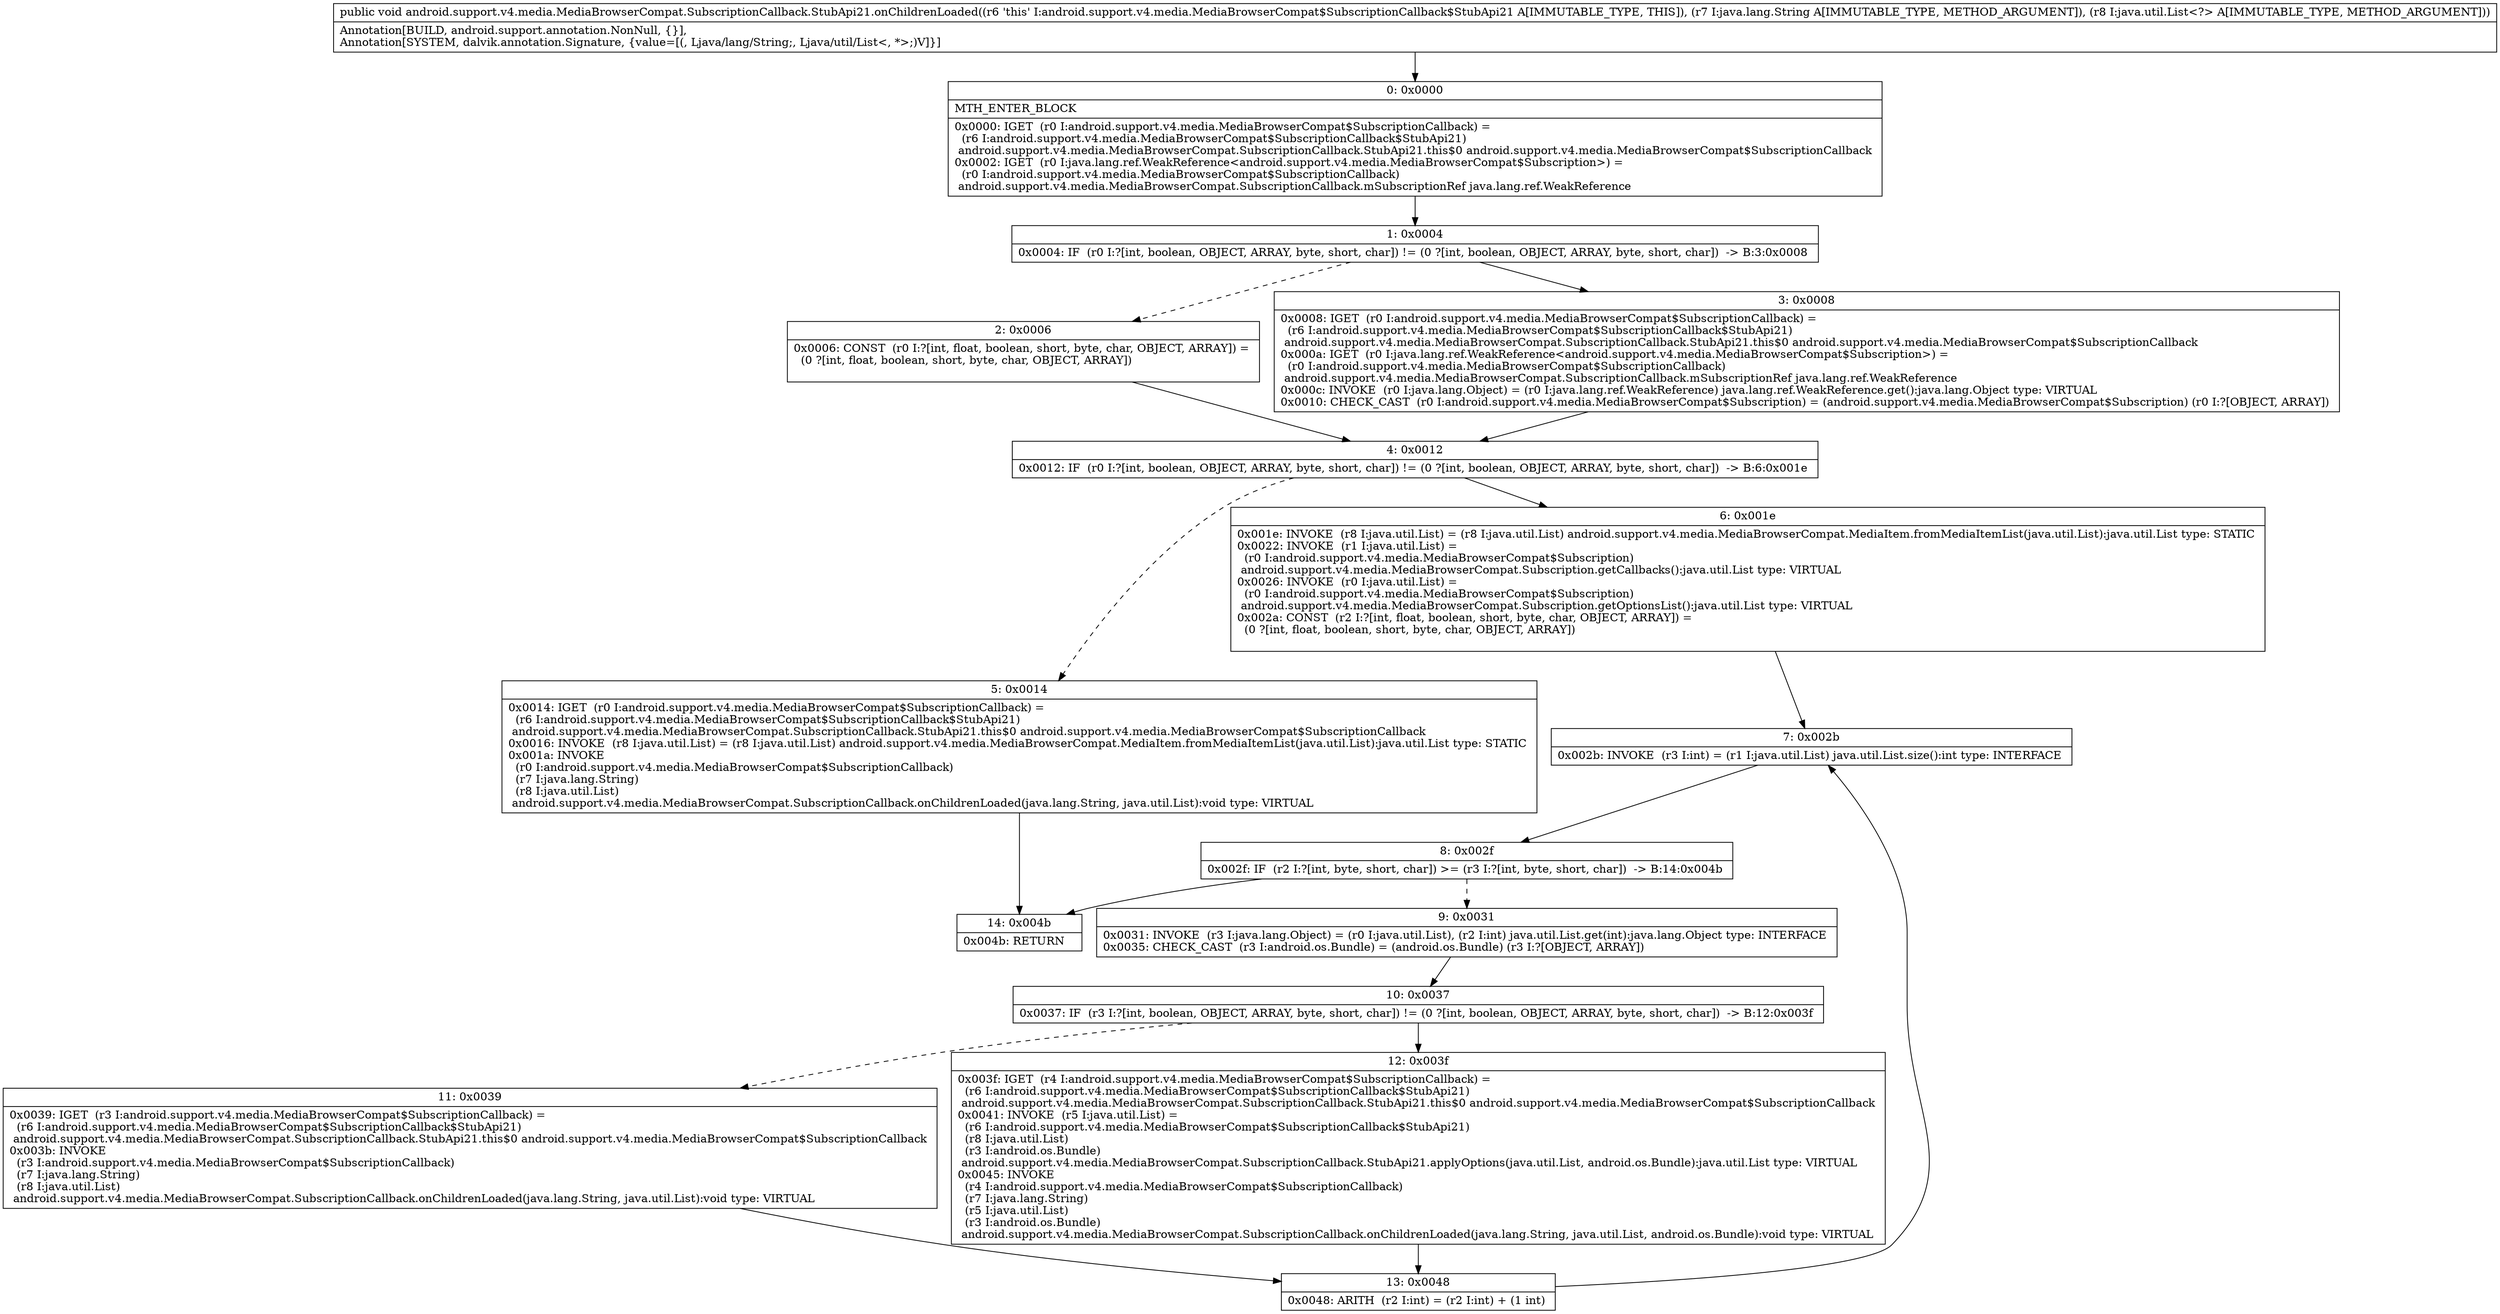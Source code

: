 digraph "CFG forandroid.support.v4.media.MediaBrowserCompat.SubscriptionCallback.StubApi21.onChildrenLoaded(Ljava\/lang\/String;Ljava\/util\/List;)V" {
Node_0 [shape=record,label="{0\:\ 0x0000|MTH_ENTER_BLOCK\l|0x0000: IGET  (r0 I:android.support.v4.media.MediaBrowserCompat$SubscriptionCallback) = \l  (r6 I:android.support.v4.media.MediaBrowserCompat$SubscriptionCallback$StubApi21)\l android.support.v4.media.MediaBrowserCompat.SubscriptionCallback.StubApi21.this$0 android.support.v4.media.MediaBrowserCompat$SubscriptionCallback \l0x0002: IGET  (r0 I:java.lang.ref.WeakReference\<android.support.v4.media.MediaBrowserCompat$Subscription\>) = \l  (r0 I:android.support.v4.media.MediaBrowserCompat$SubscriptionCallback)\l android.support.v4.media.MediaBrowserCompat.SubscriptionCallback.mSubscriptionRef java.lang.ref.WeakReference \l}"];
Node_1 [shape=record,label="{1\:\ 0x0004|0x0004: IF  (r0 I:?[int, boolean, OBJECT, ARRAY, byte, short, char]) != (0 ?[int, boolean, OBJECT, ARRAY, byte, short, char])  \-\> B:3:0x0008 \l}"];
Node_2 [shape=record,label="{2\:\ 0x0006|0x0006: CONST  (r0 I:?[int, float, boolean, short, byte, char, OBJECT, ARRAY]) = \l  (0 ?[int, float, boolean, short, byte, char, OBJECT, ARRAY])\l \l}"];
Node_3 [shape=record,label="{3\:\ 0x0008|0x0008: IGET  (r0 I:android.support.v4.media.MediaBrowserCompat$SubscriptionCallback) = \l  (r6 I:android.support.v4.media.MediaBrowserCompat$SubscriptionCallback$StubApi21)\l android.support.v4.media.MediaBrowserCompat.SubscriptionCallback.StubApi21.this$0 android.support.v4.media.MediaBrowserCompat$SubscriptionCallback \l0x000a: IGET  (r0 I:java.lang.ref.WeakReference\<android.support.v4.media.MediaBrowserCompat$Subscription\>) = \l  (r0 I:android.support.v4.media.MediaBrowserCompat$SubscriptionCallback)\l android.support.v4.media.MediaBrowserCompat.SubscriptionCallback.mSubscriptionRef java.lang.ref.WeakReference \l0x000c: INVOKE  (r0 I:java.lang.Object) = (r0 I:java.lang.ref.WeakReference) java.lang.ref.WeakReference.get():java.lang.Object type: VIRTUAL \l0x0010: CHECK_CAST  (r0 I:android.support.v4.media.MediaBrowserCompat$Subscription) = (android.support.v4.media.MediaBrowserCompat$Subscription) (r0 I:?[OBJECT, ARRAY]) \l}"];
Node_4 [shape=record,label="{4\:\ 0x0012|0x0012: IF  (r0 I:?[int, boolean, OBJECT, ARRAY, byte, short, char]) != (0 ?[int, boolean, OBJECT, ARRAY, byte, short, char])  \-\> B:6:0x001e \l}"];
Node_5 [shape=record,label="{5\:\ 0x0014|0x0014: IGET  (r0 I:android.support.v4.media.MediaBrowserCompat$SubscriptionCallback) = \l  (r6 I:android.support.v4.media.MediaBrowserCompat$SubscriptionCallback$StubApi21)\l android.support.v4.media.MediaBrowserCompat.SubscriptionCallback.StubApi21.this$0 android.support.v4.media.MediaBrowserCompat$SubscriptionCallback \l0x0016: INVOKE  (r8 I:java.util.List) = (r8 I:java.util.List) android.support.v4.media.MediaBrowserCompat.MediaItem.fromMediaItemList(java.util.List):java.util.List type: STATIC \l0x001a: INVOKE  \l  (r0 I:android.support.v4.media.MediaBrowserCompat$SubscriptionCallback)\l  (r7 I:java.lang.String)\l  (r8 I:java.util.List)\l android.support.v4.media.MediaBrowserCompat.SubscriptionCallback.onChildrenLoaded(java.lang.String, java.util.List):void type: VIRTUAL \l}"];
Node_6 [shape=record,label="{6\:\ 0x001e|0x001e: INVOKE  (r8 I:java.util.List) = (r8 I:java.util.List) android.support.v4.media.MediaBrowserCompat.MediaItem.fromMediaItemList(java.util.List):java.util.List type: STATIC \l0x0022: INVOKE  (r1 I:java.util.List) = \l  (r0 I:android.support.v4.media.MediaBrowserCompat$Subscription)\l android.support.v4.media.MediaBrowserCompat.Subscription.getCallbacks():java.util.List type: VIRTUAL \l0x0026: INVOKE  (r0 I:java.util.List) = \l  (r0 I:android.support.v4.media.MediaBrowserCompat$Subscription)\l android.support.v4.media.MediaBrowserCompat.Subscription.getOptionsList():java.util.List type: VIRTUAL \l0x002a: CONST  (r2 I:?[int, float, boolean, short, byte, char, OBJECT, ARRAY]) = \l  (0 ?[int, float, boolean, short, byte, char, OBJECT, ARRAY])\l \l}"];
Node_7 [shape=record,label="{7\:\ 0x002b|0x002b: INVOKE  (r3 I:int) = (r1 I:java.util.List) java.util.List.size():int type: INTERFACE \l}"];
Node_8 [shape=record,label="{8\:\ 0x002f|0x002f: IF  (r2 I:?[int, byte, short, char]) \>= (r3 I:?[int, byte, short, char])  \-\> B:14:0x004b \l}"];
Node_9 [shape=record,label="{9\:\ 0x0031|0x0031: INVOKE  (r3 I:java.lang.Object) = (r0 I:java.util.List), (r2 I:int) java.util.List.get(int):java.lang.Object type: INTERFACE \l0x0035: CHECK_CAST  (r3 I:android.os.Bundle) = (android.os.Bundle) (r3 I:?[OBJECT, ARRAY]) \l}"];
Node_10 [shape=record,label="{10\:\ 0x0037|0x0037: IF  (r3 I:?[int, boolean, OBJECT, ARRAY, byte, short, char]) != (0 ?[int, boolean, OBJECT, ARRAY, byte, short, char])  \-\> B:12:0x003f \l}"];
Node_11 [shape=record,label="{11\:\ 0x0039|0x0039: IGET  (r3 I:android.support.v4.media.MediaBrowserCompat$SubscriptionCallback) = \l  (r6 I:android.support.v4.media.MediaBrowserCompat$SubscriptionCallback$StubApi21)\l android.support.v4.media.MediaBrowserCompat.SubscriptionCallback.StubApi21.this$0 android.support.v4.media.MediaBrowserCompat$SubscriptionCallback \l0x003b: INVOKE  \l  (r3 I:android.support.v4.media.MediaBrowserCompat$SubscriptionCallback)\l  (r7 I:java.lang.String)\l  (r8 I:java.util.List)\l android.support.v4.media.MediaBrowserCompat.SubscriptionCallback.onChildrenLoaded(java.lang.String, java.util.List):void type: VIRTUAL \l}"];
Node_12 [shape=record,label="{12\:\ 0x003f|0x003f: IGET  (r4 I:android.support.v4.media.MediaBrowserCompat$SubscriptionCallback) = \l  (r6 I:android.support.v4.media.MediaBrowserCompat$SubscriptionCallback$StubApi21)\l android.support.v4.media.MediaBrowserCompat.SubscriptionCallback.StubApi21.this$0 android.support.v4.media.MediaBrowserCompat$SubscriptionCallback \l0x0041: INVOKE  (r5 I:java.util.List) = \l  (r6 I:android.support.v4.media.MediaBrowserCompat$SubscriptionCallback$StubApi21)\l  (r8 I:java.util.List)\l  (r3 I:android.os.Bundle)\l android.support.v4.media.MediaBrowserCompat.SubscriptionCallback.StubApi21.applyOptions(java.util.List, android.os.Bundle):java.util.List type: VIRTUAL \l0x0045: INVOKE  \l  (r4 I:android.support.v4.media.MediaBrowserCompat$SubscriptionCallback)\l  (r7 I:java.lang.String)\l  (r5 I:java.util.List)\l  (r3 I:android.os.Bundle)\l android.support.v4.media.MediaBrowserCompat.SubscriptionCallback.onChildrenLoaded(java.lang.String, java.util.List, android.os.Bundle):void type: VIRTUAL \l}"];
Node_13 [shape=record,label="{13\:\ 0x0048|0x0048: ARITH  (r2 I:int) = (r2 I:int) + (1 int) \l}"];
Node_14 [shape=record,label="{14\:\ 0x004b|0x004b: RETURN   \l}"];
MethodNode[shape=record,label="{public void android.support.v4.media.MediaBrowserCompat.SubscriptionCallback.StubApi21.onChildrenLoaded((r6 'this' I:android.support.v4.media.MediaBrowserCompat$SubscriptionCallback$StubApi21 A[IMMUTABLE_TYPE, THIS]), (r7 I:java.lang.String A[IMMUTABLE_TYPE, METHOD_ARGUMENT]), (r8 I:java.util.List\<?\> A[IMMUTABLE_TYPE, METHOD_ARGUMENT]))  | Annotation[BUILD, android.support.annotation.NonNull, \{\}], \lAnnotation[SYSTEM, dalvik.annotation.Signature, \{value=[(, Ljava\/lang\/String;, Ljava\/util\/List\<, *\>;)V]\}]\l}"];
MethodNode -> Node_0;
Node_0 -> Node_1;
Node_1 -> Node_2[style=dashed];
Node_1 -> Node_3;
Node_2 -> Node_4;
Node_3 -> Node_4;
Node_4 -> Node_5[style=dashed];
Node_4 -> Node_6;
Node_5 -> Node_14;
Node_6 -> Node_7;
Node_7 -> Node_8;
Node_8 -> Node_9[style=dashed];
Node_8 -> Node_14;
Node_9 -> Node_10;
Node_10 -> Node_11[style=dashed];
Node_10 -> Node_12;
Node_11 -> Node_13;
Node_12 -> Node_13;
Node_13 -> Node_7;
}

